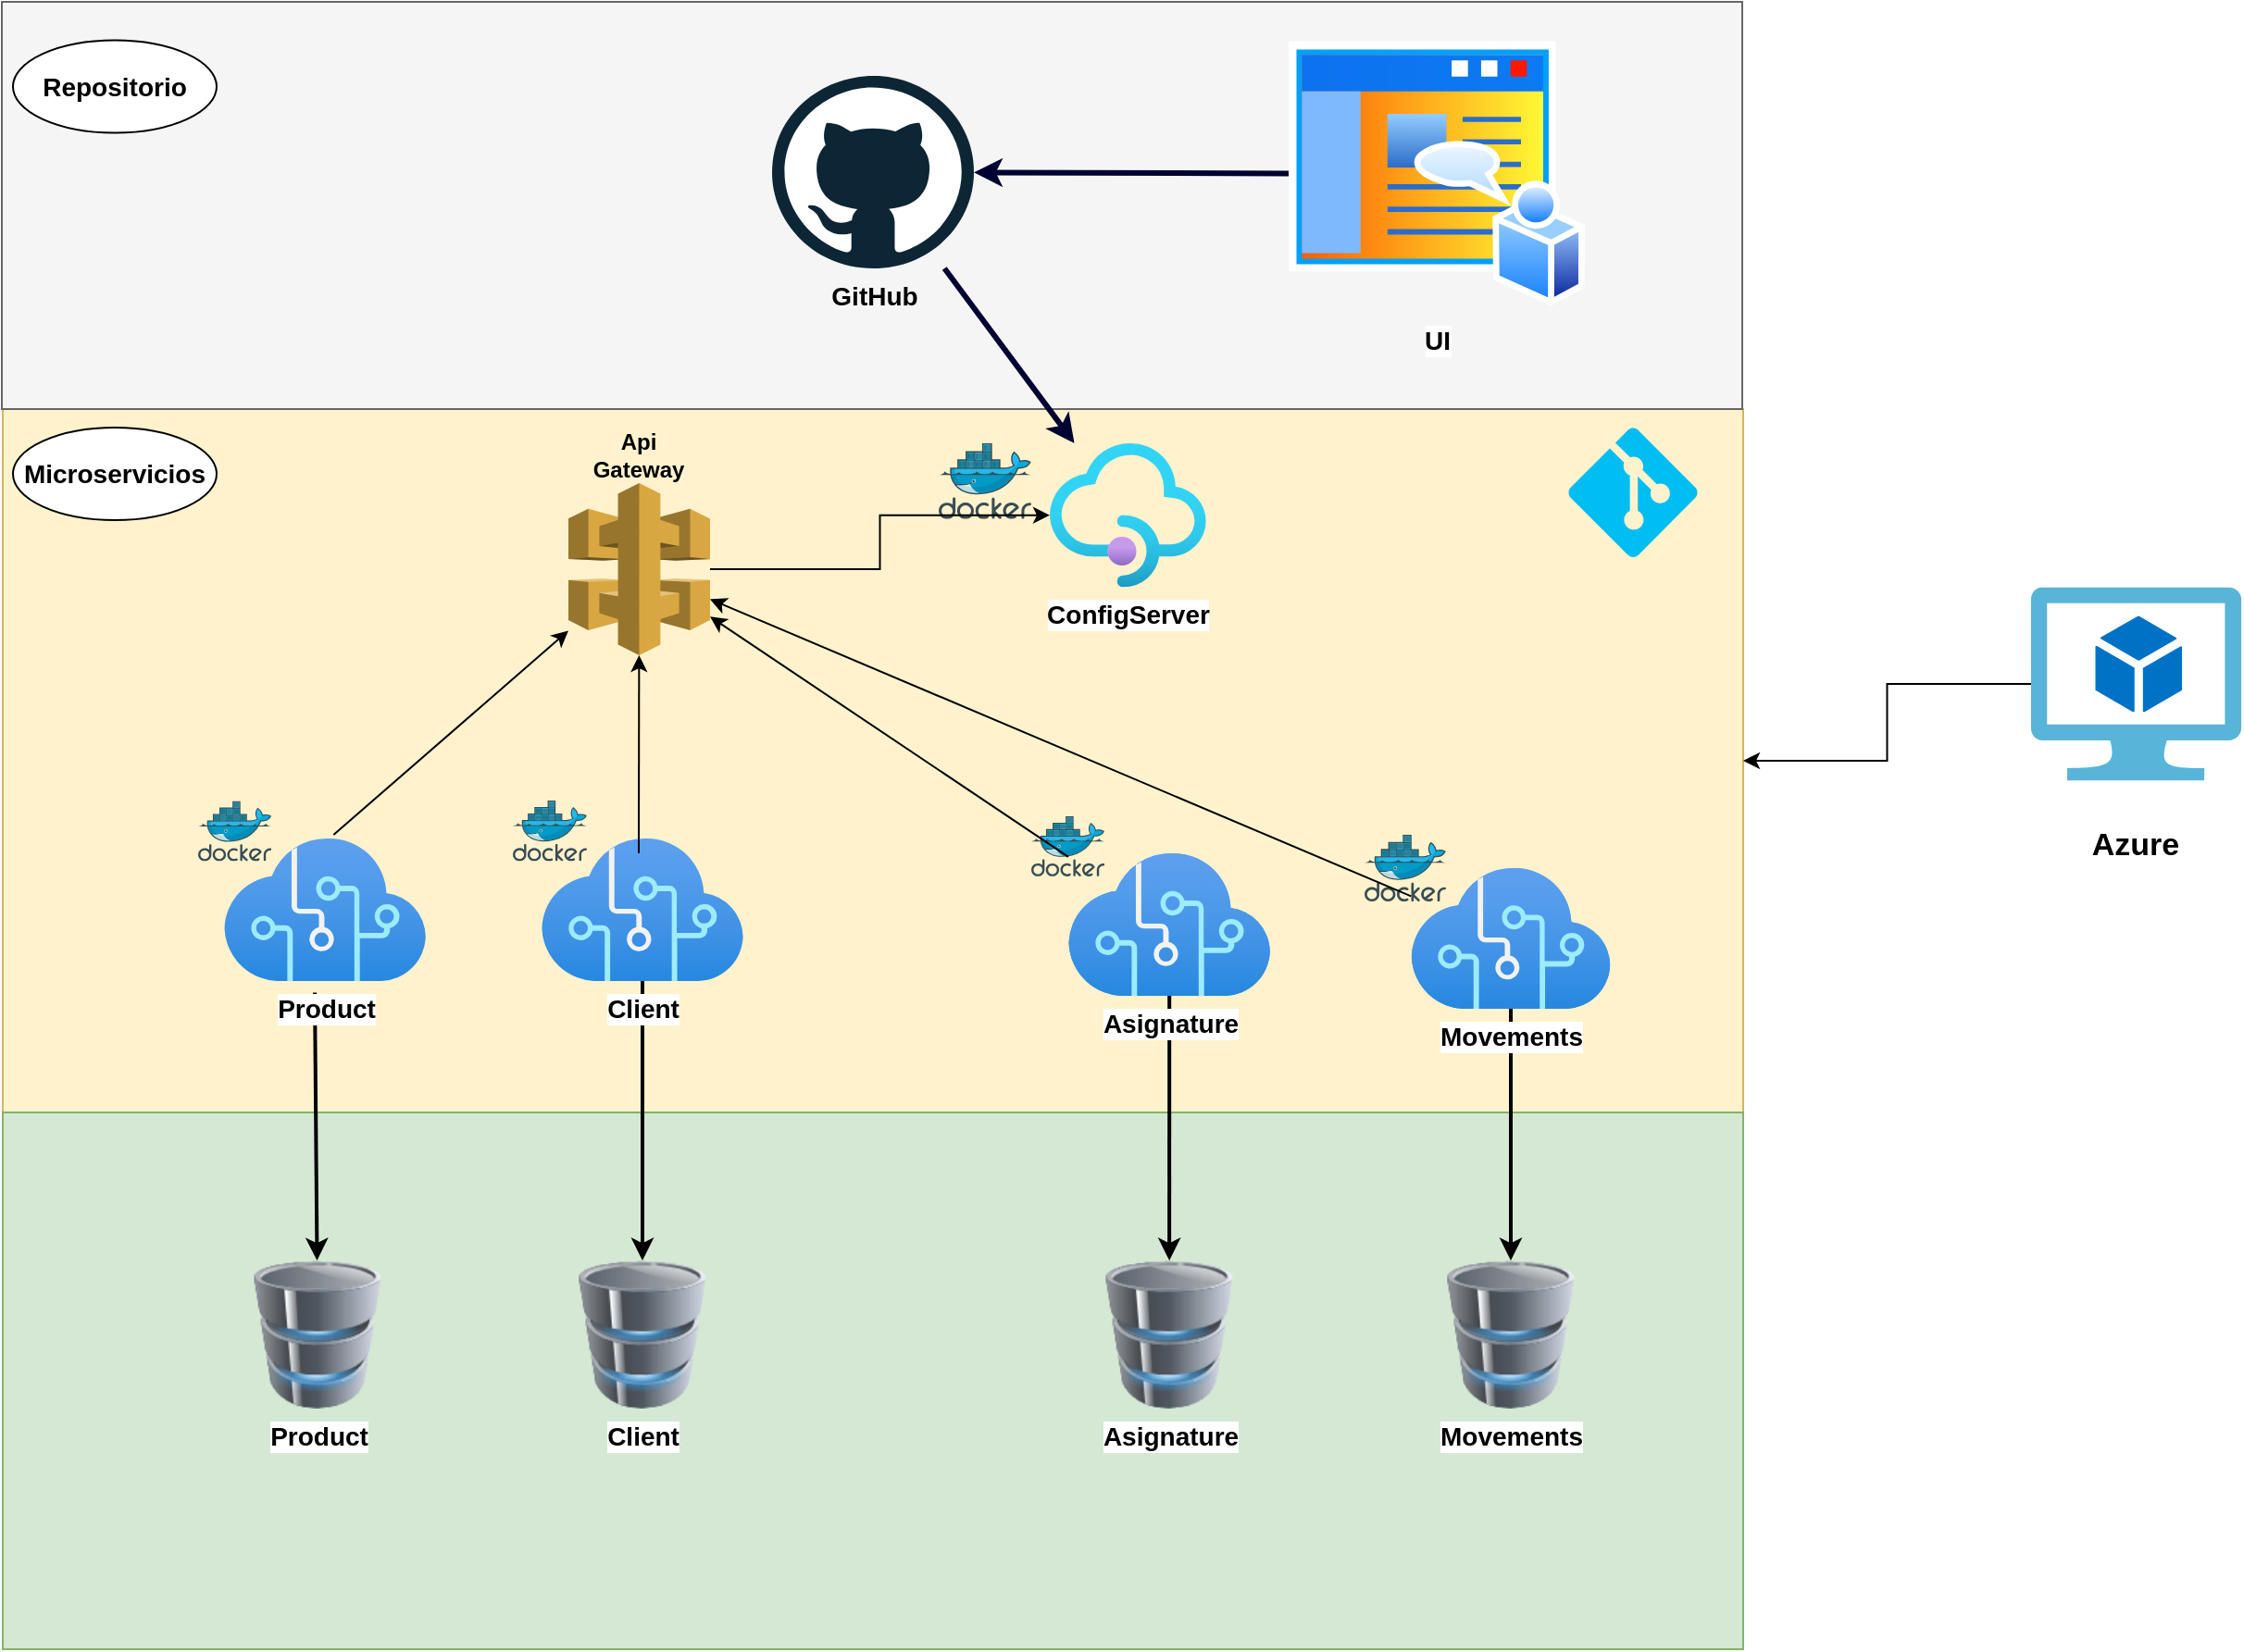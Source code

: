 <mxfile version="16.6.1" type="github">
  <diagram id="PR5A2xKl6tRtxUj8g2oj" name="Page-1">
    <mxGraphModel dx="1437" dy="737" grid="1" gridSize="10" guides="1" tooltips="1" connect="1" arrows="1" fold="1" page="1" pageScale="1" pageWidth="827" pageHeight="1169" math="0" shadow="0">
      <root>
        <mxCell id="0" />
        <mxCell id="1" parent="0" />
        <mxCell id="ZmArUTkUeATs0R8kw7iK-19" value="" style="rounded=0;whiteSpace=wrap;html=1;fillColor=#fff2cc;strokeColor=#d6b656;" parent="1" vertex="1">
          <mxGeometry x="4.5" y="250" width="940" height="380" as="geometry" />
        </mxCell>
        <mxCell id="ZmArUTkUeATs0R8kw7iK-20" value="" style="rounded=0;whiteSpace=wrap;html=1;fillColor=#f5f5f5;strokeColor=#666666;fontColor=#333333;" parent="1" vertex="1">
          <mxGeometry x="4" y="30" width="940" height="220" as="geometry" />
        </mxCell>
        <mxCell id="4oT8NY6XmGWX67W5ZXdR-24" value="" style="rounded=0;whiteSpace=wrap;html=1;fillColor=#d5e8d4;strokeColor=#82b366;" parent="1" vertex="1">
          <mxGeometry x="4.5" y="630" width="940" height="290" as="geometry" />
        </mxCell>
        <mxCell id="4oT8NY6XmGWX67W5ZXdR-11" value="" style="endArrow=classic;html=1;rounded=0;fontColor=#FF142C;labelBackgroundColor=#FF142C;strokeColor=#000000;strokeWidth=2;exitX=0.449;exitY=1.081;exitDx=0;exitDy=0;exitPerimeter=0;" parent="1" source="4oT8NY6XmGWX67W5ZXdR-20" edge="1" target="4oT8NY6XmGWX67W5ZXdR-17">
          <mxGeometry width="50" height="50" relative="1" as="geometry">
            <mxPoint x="130" y="467.06" as="sourcePoint" />
            <mxPoint x="169" y="570" as="targetPoint" />
          </mxGeometry>
        </mxCell>
        <mxCell id="4oT8NY6XmGWX67W5ZXdR-16" value="&lt;font color=&quot;#000000&quot; style=&quot;font-size: 14px&quot;&gt;&lt;b&gt;Client&lt;/b&gt;&lt;/font&gt;" style="image;html=1;image=img/lib/clip_art/computers/Database_128x128.png;fontColor=#FF142C;" parent="1" vertex="1">
          <mxGeometry x="310" y="710" width="80" height="80" as="geometry" />
        </mxCell>
        <mxCell id="4oT8NY6XmGWX67W5ZXdR-17" value="&lt;font color=&quot;#000000&quot; style=&quot;font-size: 14px&quot;&gt;&lt;b&gt;Product&lt;/b&gt;&lt;/font&gt;" style="image;html=1;image=img/lib/clip_art/computers/Database_128x128.png;fontColor=#FF142C;" parent="1" vertex="1">
          <mxGeometry x="134.59" y="710" width="80" height="80" as="geometry" />
        </mxCell>
        <mxCell id="4oT8NY6XmGWX67W5ZXdR-18" value="&lt;font color=&quot;#000000&quot; size=&quot;1&quot;&gt;&lt;b style=&quot;font-size: 14px&quot;&gt;Movements&lt;/b&gt;&lt;/font&gt;" style="image;html=1;image=img/lib/clip_art/computers/Database_128x128.png;fontColor=#FF142C;" parent="1" vertex="1">
          <mxGeometry x="779" y="710" width="80" height="80" as="geometry" />
        </mxCell>
        <mxCell id="4oT8NY6XmGWX67W5ZXdR-20" value="&lt;b&gt;&lt;font style=&quot;font-size: 14px&quot;&gt;Product&lt;/font&gt;&lt;/b&gt;" style="aspect=fixed;html=1;points=[];align=center;image;fontSize=12;image=img/lib/azure2/ai_machine_learning/Cognitive_Services.svg;fontColor=#000000;" parent="1" vertex="1">
          <mxGeometry x="124.0" y="482" width="109.17" height="77.06" as="geometry" />
        </mxCell>
        <mxCell id="4oT8NY6XmGWX67W5ZXdR-21" value="&lt;font style=&quot;font-size: 14px&quot;&gt;&lt;b&gt;Movements&lt;/b&gt;&lt;/font&gt;" style="aspect=fixed;html=1;points=[];align=center;image;fontSize=12;image=img/lib/azure2/ai_machine_learning/Cognitive_Services.svg;fontColor=#000000;" parent="1" vertex="1">
          <mxGeometry x="765.13" y="498" width="107.75" height="76.06" as="geometry" />
        </mxCell>
        <mxCell id="ZmArUTkUeATs0R8kw7iK-2" value="&lt;font color=&quot;#000000&quot; style=&quot;font-size: 14px&quot;&gt;&lt;b&gt;Asignature&lt;/b&gt;&lt;/font&gt;" style="image;html=1;image=img/lib/clip_art/computers/Database_128x128.png;fontColor=#FF142C;" parent="1" vertex="1">
          <mxGeometry x="594.58" y="710" width="80" height="80" as="geometry" />
        </mxCell>
        <mxCell id="ZmArUTkUeATs0R8kw7iK-4" value="" style="endArrow=classic;html=1;rounded=0;fontColor=#FF142C;labelBackgroundColor=#FF142C;strokeColor=#000000;strokeWidth=2;" parent="1" edge="1" target="4oT8NY6XmGWX67W5ZXdR-16" source="4oT8NY6XmGWX67W5ZXdR-19">
          <mxGeometry width="50" height="50" relative="1" as="geometry">
            <mxPoint x="350" y="570" as="sourcePoint" />
            <mxPoint x="360.0" y="580" as="targetPoint" />
          </mxGeometry>
        </mxCell>
        <mxCell id="ZmArUTkUeATs0R8kw7iK-5" value="" style="endArrow=classic;html=1;rounded=0;fontColor=#FF142C;labelBackgroundColor=#FF142C;strokeColor=#000000;strokeWidth=2;entryX=0.5;entryY=0;entryDx=0;entryDy=0;" parent="1" source="ZmArUTkUeATs0R8kw7iK-3" edge="1" target="ZmArUTkUeATs0R8kw7iK-2">
          <mxGeometry width="50" height="50" relative="1" as="geometry">
            <mxPoint x="619" y="530" as="sourcePoint" />
            <mxPoint x="635" y="580" as="targetPoint" />
          </mxGeometry>
        </mxCell>
        <mxCell id="ZmArUTkUeATs0R8kw7iK-3" value="&lt;font style=&quot;font-size: 14px&quot;&gt;&lt;b&gt;Asignature&lt;/b&gt;&lt;/font&gt;" style="aspect=fixed;html=1;points=[];align=center;image;fontSize=12;image=img/lib/azure2/ai_machine_learning/Cognitive_Services.svg;fontColor=#000000;" parent="1" vertex="1">
          <mxGeometry x="580" y="490.0" width="109.17" height="77.06" as="geometry" />
        </mxCell>
        <mxCell id="ZmArUTkUeATs0R8kw7iK-6" value="" style="endArrow=classic;html=1;rounded=0;fontColor=#FF142C;labelBackgroundColor=#FF142C;strokeColor=#000000;strokeWidth=2;entryX=0.5;entryY=0;entryDx=0;entryDy=0;" parent="1" edge="1" target="4oT8NY6XmGWX67W5ZXdR-18" source="4oT8NY6XmGWX67W5ZXdR-21">
          <mxGeometry width="50" height="50" relative="1" as="geometry">
            <mxPoint x="827.0" y="487.06" as="sourcePoint" />
            <mxPoint x="827.0" y="580.0" as="targetPoint" />
          </mxGeometry>
        </mxCell>
        <mxCell id="ZmArUTkUeATs0R8kw7iK-17" value="GitHub" style="dashed=0;outlineConnect=0;html=1;align=center;labelPosition=center;verticalLabelPosition=bottom;verticalAlign=top;shape=mxgraph.weblogos.github;fontSize=14;fontStyle=1" parent="1" vertex="1">
          <mxGeometry x="420" y="70" width="109" height="104" as="geometry" />
        </mxCell>
        <mxCell id="ZmArUTkUeATs0R8kw7iK-18" value="" style="endArrow=classic;html=1;rounded=0;fontColor=#FF142C;labelBackgroundColor=#FF142C;strokeColor=#000033;strokeWidth=3;" parent="1" source="ZmArUTkUeATs0R8kw7iK-17" target="4oT8NY6XmGWX67W5ZXdR-22" edge="1">
          <mxGeometry width="50" height="50" relative="1" as="geometry">
            <mxPoint x="384.59" y="326.149" as="sourcePoint" />
            <mxPoint x="194.59" y="412.308" as="targetPoint" />
          </mxGeometry>
        </mxCell>
        <mxCell id="ZmArUTkUeATs0R8kw7iK-21" value="&lt;font style=&quot;font-size: 14px&quot;&gt;&lt;b&gt;UI&lt;/b&gt;&lt;/font&gt;" style="aspect=fixed;perimeter=ellipsePerimeter;html=1;align=center;shadow=0;dashed=0;spacingTop=3;image;image=img/lib/active_directory/home_page.svg;fillColor=#95F5F5;" parent="1" vertex="1">
          <mxGeometry x="699" y="50.75" width="160" height="144" as="geometry" />
        </mxCell>
        <mxCell id="ZmArUTkUeATs0R8kw7iK-23" value="" style="endArrow=classic;html=1;rounded=0;fontColor=#FF142C;labelBackgroundColor=#FF142C;strokeColor=#000033;strokeWidth=3;exitX=0;exitY=0.5;exitDx=0;exitDy=0;" parent="1" source="ZmArUTkUeATs0R8kw7iK-21" target="ZmArUTkUeATs0R8kw7iK-17" edge="1">
          <mxGeometry width="50" height="50" relative="1" as="geometry">
            <mxPoint x="290" y="204.316" as="sourcePoint" />
            <mxPoint x="384.59" y="271.957" as="targetPoint" />
          </mxGeometry>
        </mxCell>
        <mxCell id="ZmArUTkUeATs0R8kw7iK-27" value="Microservicios" style="ellipse;whiteSpace=wrap;html=1;align=center;newEdgeStyle={&quot;edgeStyle&quot;:&quot;entityRelationEdgeStyle&quot;,&quot;startArrow&quot;:&quot;none&quot;,&quot;endArrow&quot;:&quot;none&quot;,&quot;segment&quot;:10,&quot;curved&quot;:1};treeFolding=1;treeMoving=1;fontSize=14;fillColor=#FFFFFF;fontStyle=1" parent="1" vertex="1">
          <mxGeometry x="10" y="260" width="110" height="50" as="geometry" />
        </mxCell>
        <mxCell id="ZmArUTkUeATs0R8kw7iK-29" value="Repositorio" style="ellipse;whiteSpace=wrap;html=1;align=center;newEdgeStyle={&quot;edgeStyle&quot;:&quot;entityRelationEdgeStyle&quot;,&quot;startArrow&quot;:&quot;none&quot;,&quot;endArrow&quot;:&quot;none&quot;,&quot;segment&quot;:10,&quot;curved&quot;:1};treeFolding=1;treeMoving=1;fontSize=14;fillColor=#FFFFFF;fontStyle=1" parent="1" vertex="1">
          <mxGeometry x="10" y="50.75" width="110" height="50" as="geometry" />
        </mxCell>
        <mxCell id="pUQXN4pgV7F81kbBFM6u-9" value="" style="verticalLabelPosition=bottom;html=1;verticalAlign=top;align=center;strokeColor=none;fillColor=#00BEF2;shape=mxgraph.azure.git_repository;" parent="1" vertex="1">
          <mxGeometry x="850" y="260" width="70" height="70" as="geometry" />
        </mxCell>
        <mxCell id="pUQXN4pgV7F81kbBFM6u-18" value="" style="shape=image;verticalLabelPosition=bottom;labelBackgroundColor=default;verticalAlign=top;aspect=fixed;imageAspect=0;image=https://assets-global.website-files.com/5f1c75e63b2f950eb473d3e4/603c5eb831820c3ce6a8f057_603a1586fa052d17fc2a6929_MongoDBAtlas.png;" parent="1" vertex="1">
          <mxGeometry x="20" y="650" width="90" height="90" as="geometry" />
        </mxCell>
        <mxCell id="mP08lCi9YoGexR1DfaWp-1" value="" style="sketch=0;aspect=fixed;html=1;points=[];align=center;image;fontSize=12;image=img/lib/mscae/Docker.svg;" parent="1" vertex="1">
          <mxGeometry x="110" y="461.81" width="39.59" height="32.46" as="geometry" />
        </mxCell>
        <mxCell id="mP08lCi9YoGexR1DfaWp-6" value="" style="sketch=0;aspect=fixed;html=1;points=[];align=center;image;fontSize=12;image=img/lib/mscae/Docker.svg;" parent="1" vertex="1">
          <mxGeometry x="740" y="480" width="44" height="36.08" as="geometry" />
        </mxCell>
        <mxCell id="4oT8NY6XmGWX67W5ZXdR-22" value="&lt;font style=&quot;font-size: 14px&quot;&gt;&lt;b&gt;ConfigServer&lt;/b&gt;&lt;/font&gt;" style="aspect=fixed;html=1;points=[];align=center;image;fontSize=12;image=img/lib/azure2/app_services/API_Management_Services.svg;fontColor=#000000;" parent="1" vertex="1">
          <mxGeometry x="570" y="268.42" width="84.37" height="77.88" as="geometry" />
        </mxCell>
        <mxCell id="4oT8NY6XmGWX67W5ZXdR-19" value="&lt;font style=&quot;font-size: 14px&quot;&gt;&lt;b&gt;Client&lt;/b&gt;&lt;/font&gt;" style="aspect=fixed;html=1;points=[];align=center;image;fontSize=12;image=img/lib/azure2/ai_machine_learning/Cognitive_Services.svg;fontColor=#000000;" parent="1" vertex="1">
          <mxGeometry x="295.42" y="482" width="109.17" height="77.06" as="geometry" />
        </mxCell>
        <mxCell id="mP08lCi9YoGexR1DfaWp-4" value="" style="sketch=0;aspect=fixed;html=1;points=[];align=center;image;fontSize=12;image=img/lib/mscae/Docker.svg;" parent="1" vertex="1">
          <mxGeometry x="280" y="461.47" width="40" height="32.8" as="geometry" />
        </mxCell>
        <mxCell id="mP08lCi9YoGexR1DfaWp-8" value="" style="sketch=0;aspect=fixed;html=1;points=[];align=center;image;fontSize=12;image=img/lib/mscae/Docker.svg;" parent="1" vertex="1">
          <mxGeometry x="510" y="268.42" width="50" height="41" as="geometry" />
        </mxCell>
        <mxCell id="Ytkddh6fNgV7wzpWeuov-2" style="edgeStyle=orthogonalEdgeStyle;rounded=0;orthogonalLoop=1;jettySize=auto;html=1;" edge="1" parent="1" source="Ytkddh6fNgV7wzpWeuov-1" target="ZmArUTkUeATs0R8kw7iK-19">
          <mxGeometry relative="1" as="geometry" />
        </mxCell>
        <mxCell id="Ytkddh6fNgV7wzpWeuov-1" value="" style="sketch=0;aspect=fixed;html=1;points=[];align=center;image;fontSize=12;image=img/lib/mscae/Virtual_Machine_2.svg;" vertex="1" parent="1">
          <mxGeometry x="1100" y="346.3" width="113.55" height="104.47" as="geometry" />
        </mxCell>
        <mxCell id="Ytkddh6fNgV7wzpWeuov-20" style="edgeStyle=orthogonalEdgeStyle;rounded=0;orthogonalLoop=1;jettySize=auto;html=1;" edge="1" parent="1" source="Ytkddh6fNgV7wzpWeuov-3" target="4oT8NY6XmGWX67W5ZXdR-22">
          <mxGeometry relative="1" as="geometry" />
        </mxCell>
        <mxCell id="Ytkddh6fNgV7wzpWeuov-3" value="" style="outlineConnect=0;dashed=0;verticalLabelPosition=bottom;verticalAlign=top;align=center;html=1;shape=mxgraph.aws3.api_gateway;fillColor=#D9A741;gradientColor=none;" vertex="1" parent="1">
          <mxGeometry x="310" y="290" width="76.5" height="93" as="geometry" />
        </mxCell>
        <mxCell id="Ytkddh6fNgV7wzpWeuov-6" value="&lt;font style=&quot;font-size: 14px&quot;&gt;&lt;b&gt;Movements&lt;/b&gt;&lt;/font&gt;" style="aspect=fixed;html=1;points=[];align=center;image;fontSize=12;image=img/lib/azure2/ai_machine_learning/Cognitive_Services.svg;fontColor=#000000;" vertex="1" parent="1">
          <mxGeometry x="765.13" y="498" width="107.75" height="76.06" as="geometry" />
        </mxCell>
        <mxCell id="Ytkddh6fNgV7wzpWeuov-7" value="" style="sketch=0;aspect=fixed;html=1;points=[];align=center;image;fontSize=12;image=img/lib/mscae/Docker.svg;" vertex="1" parent="1">
          <mxGeometry x="560" y="470" width="39.58" height="32.46" as="geometry" />
        </mxCell>
        <mxCell id="Ytkddh6fNgV7wzpWeuov-8" value="&lt;font style=&quot;font-size: 14px&quot;&gt;&lt;b&gt;Asignature&lt;/b&gt;&lt;/font&gt;" style="aspect=fixed;html=1;points=[];align=center;image;fontSize=12;image=img/lib/azure2/ai_machine_learning/Cognitive_Services.svg;fontColor=#000000;" vertex="1" parent="1">
          <mxGeometry x="580" y="490.0" width="109.17" height="77.06" as="geometry" />
        </mxCell>
        <mxCell id="Ytkddh6fNgV7wzpWeuov-16" value="" style="endArrow=classic;html=1;rounded=0;" edge="1" parent="1" target="Ytkddh6fNgV7wzpWeuov-3">
          <mxGeometry width="50" height="50" relative="1" as="geometry">
            <mxPoint x="183.17" y="480" as="sourcePoint" />
            <mxPoint x="233.17" y="430" as="targetPoint" />
          </mxGeometry>
        </mxCell>
        <mxCell id="Ytkddh6fNgV7wzpWeuov-17" value="" style="endArrow=classic;html=1;rounded=0;" edge="1" parent="1" target="Ytkddh6fNgV7wzpWeuov-3">
          <mxGeometry width="50" height="50" relative="1" as="geometry">
            <mxPoint x="348" y="490" as="sourcePoint" />
            <mxPoint x="404.59" y="440" as="targetPoint" />
          </mxGeometry>
        </mxCell>
        <mxCell id="Ytkddh6fNgV7wzpWeuov-18" value="" style="endArrow=classic;html=1;rounded=0;" edge="1" parent="1" source="Ytkddh6fNgV7wzpWeuov-8" target="Ytkddh6fNgV7wzpWeuov-3">
          <mxGeometry width="50" height="50" relative="1" as="geometry">
            <mxPoint x="480" y="520" as="sourcePoint" />
            <mxPoint x="530" y="470" as="targetPoint" />
          </mxGeometry>
        </mxCell>
        <mxCell id="Ytkddh6fNgV7wzpWeuov-19" value="" style="endArrow=classic;html=1;rounded=0;" edge="1" parent="1" source="Ytkddh6fNgV7wzpWeuov-6" target="Ytkddh6fNgV7wzpWeuov-3">
          <mxGeometry width="50" height="50" relative="1" as="geometry">
            <mxPoint x="480" y="520" as="sourcePoint" />
            <mxPoint x="530" y="470" as="targetPoint" />
          </mxGeometry>
        </mxCell>
        <mxCell id="Ytkddh6fNgV7wzpWeuov-21" value="&lt;b&gt;Api Gateway&lt;/b&gt;" style="text;html=1;strokeColor=none;fillColor=none;align=center;verticalAlign=middle;whiteSpace=wrap;rounded=0;" vertex="1" parent="1">
          <mxGeometry x="318.25" y="260" width="60" height="30" as="geometry" />
        </mxCell>
        <mxCell id="Ytkddh6fNgV7wzpWeuov-22" value="&lt;b&gt;&lt;font style=&quot;font-size: 17px&quot;&gt;Azure&lt;/font&gt;&lt;/b&gt;" style="text;html=1;strokeColor=none;fillColor=none;align=center;verticalAlign=middle;whiteSpace=wrap;rounded=0;" vertex="1" parent="1">
          <mxGeometry x="1105.17" y="456.08" width="103.22" height="60" as="geometry" />
        </mxCell>
      </root>
    </mxGraphModel>
  </diagram>
</mxfile>
